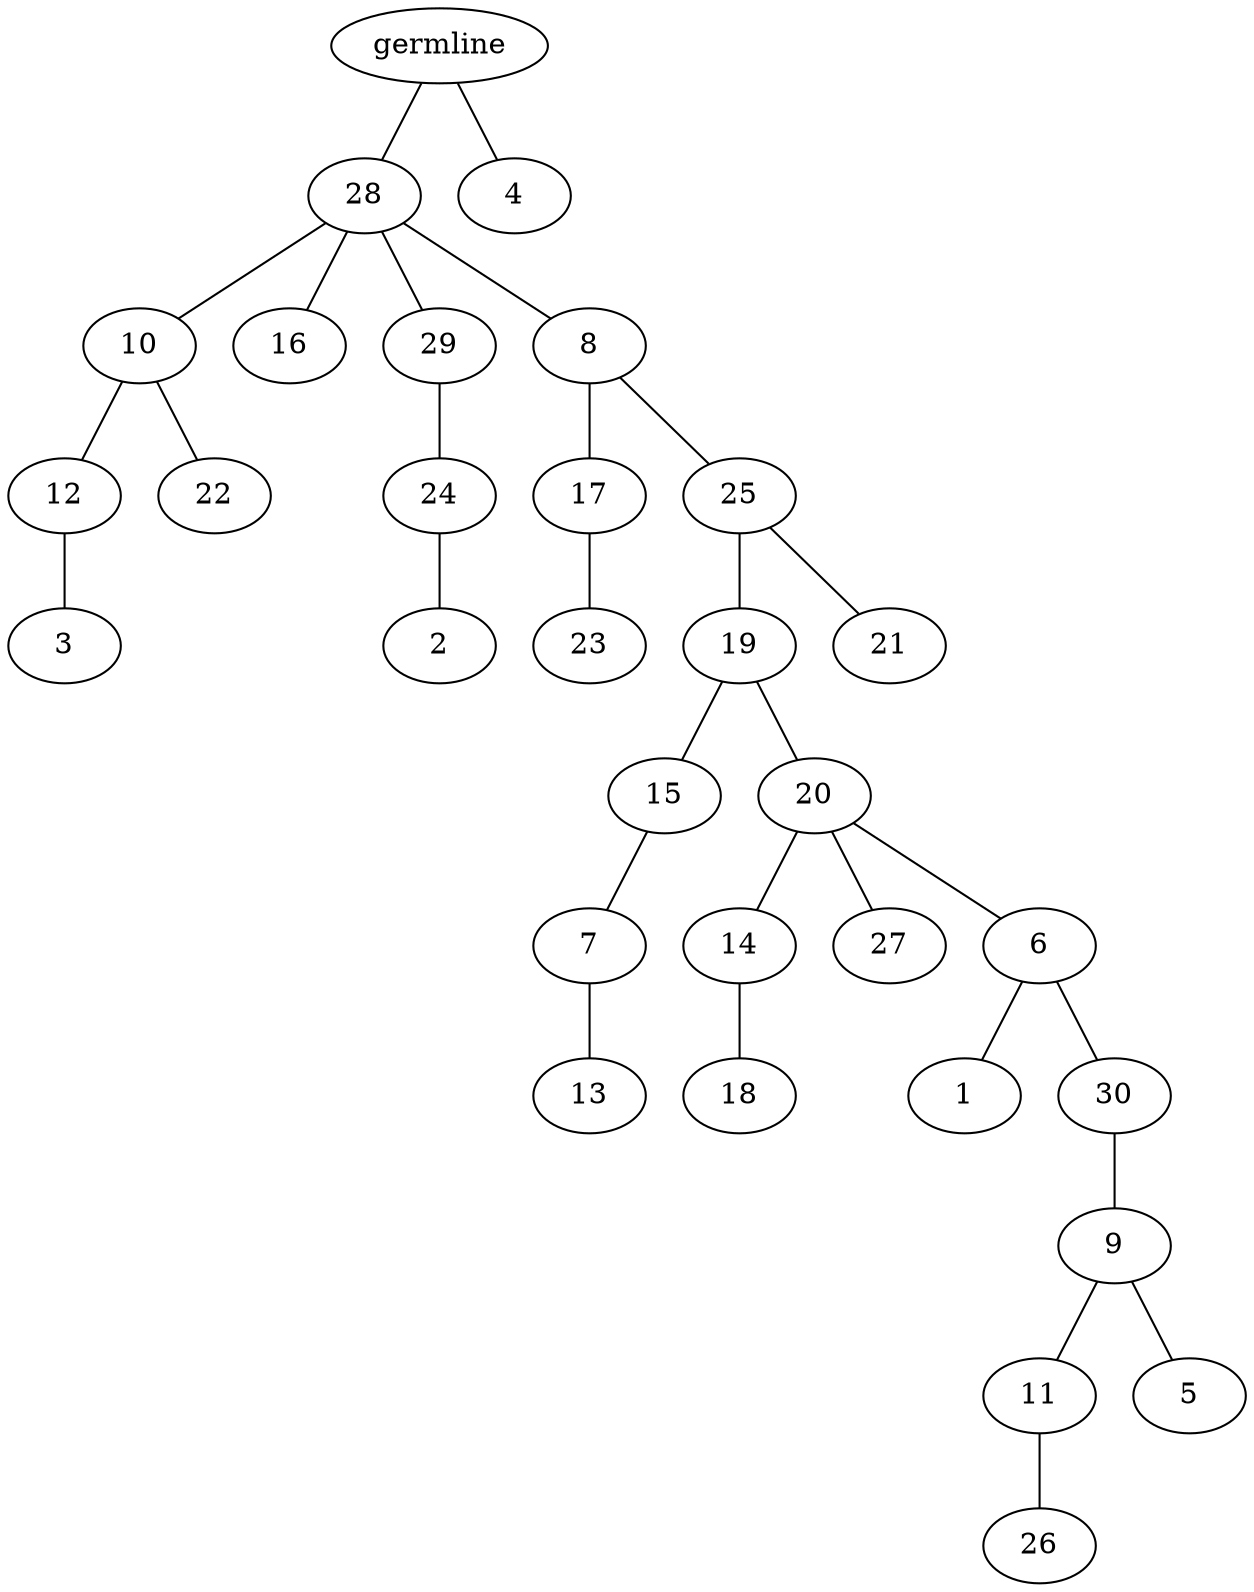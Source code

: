 graph tree {
    "140633962734448" [label="germline"];
    "140633962544000" [label="28"];
    "140633956897312" [label="10"];
    "140633956899088" [label="12"];
    "140633956899232" [label="3"];
    "140633956900000" [label="22"];
    "140633956900288" [label="16"];
    "140633956899712" [label="29"];
    "140633956898800" [label="24"];
    "140633956899664" [label="2"];
    "140633956900432" [label="8"];
    "140633956898320" [label="17"];
    "140633956898656" [label="23"];
    "140633956900240" [label="25"];
    "140633959289472" [label="19"];
    "140633959289328" [label="15"];
    "140633959289616" [label="7"];
    "140633959289952" [label="13"];
    "140633959290192" [label="20"];
    "140633959289520" [label="14"];
    "140633959290336" [label="18"];
    "140633959290912" [label="27"];
    "140633959290480" [label="6"];
    "140633959290240" [label="1"];
    "140633959290384" [label="30"];
    "140633959290960" [label="9"];
    "140633959291488" [label="11"];
    "140633966388320" [label="26"];
    "140633959291248" [label="5"];
    "140633959290768" [label="21"];
    "140633962542800" [label="4"];
    "140633962734448" -- "140633962544000";
    "140633962734448" -- "140633962542800";
    "140633962544000" -- "140633956897312";
    "140633962544000" -- "140633956900288";
    "140633962544000" -- "140633956899712";
    "140633962544000" -- "140633956900432";
    "140633956897312" -- "140633956899088";
    "140633956897312" -- "140633956900000";
    "140633956899088" -- "140633956899232";
    "140633956899712" -- "140633956898800";
    "140633956898800" -- "140633956899664";
    "140633956900432" -- "140633956898320";
    "140633956900432" -- "140633956900240";
    "140633956898320" -- "140633956898656";
    "140633956900240" -- "140633959289472";
    "140633956900240" -- "140633959290768";
    "140633959289472" -- "140633959289328";
    "140633959289472" -- "140633959290192";
    "140633959289328" -- "140633959289616";
    "140633959289616" -- "140633959289952";
    "140633959290192" -- "140633959289520";
    "140633959290192" -- "140633959290912";
    "140633959290192" -- "140633959290480";
    "140633959289520" -- "140633959290336";
    "140633959290480" -- "140633959290240";
    "140633959290480" -- "140633959290384";
    "140633959290384" -- "140633959290960";
    "140633959290960" -- "140633959291488";
    "140633959290960" -- "140633959291248";
    "140633959291488" -- "140633966388320";
}
